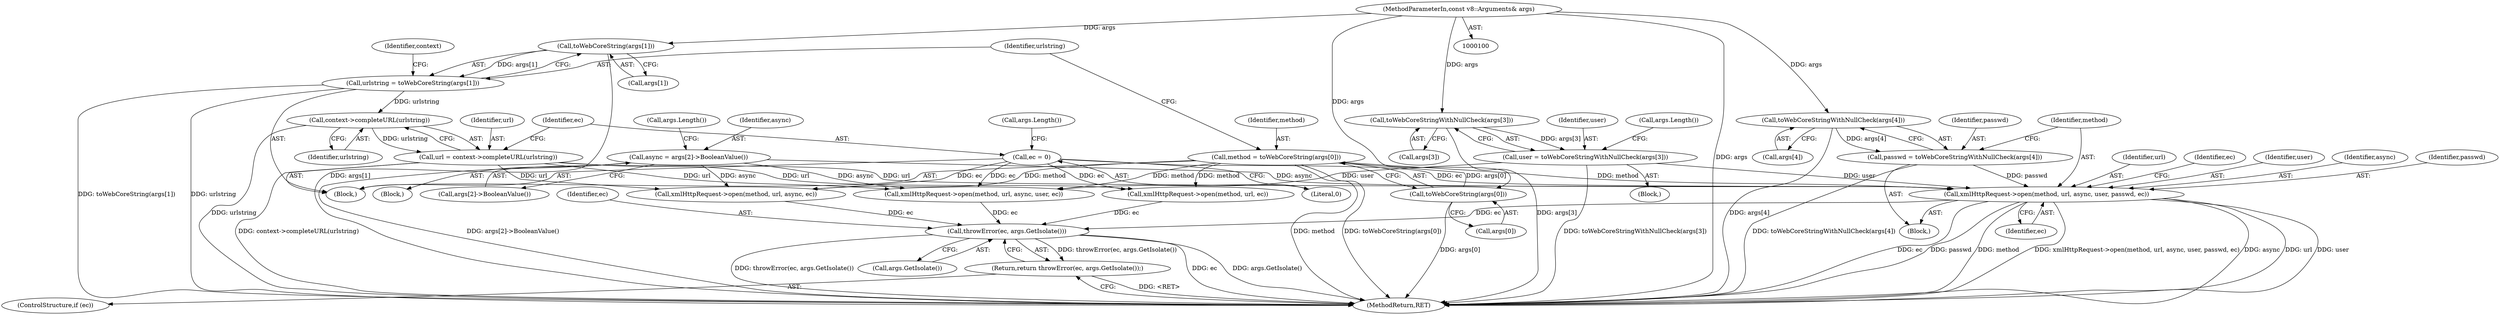 digraph "0_Chrome_e9372a1bfd3588a80fcf49aa07321f0971dd6091_69@API" {
"1000187" [label="(Call,xmlHttpRequest->open(method, url, async, user, passwd, ec))"];
"1000117" [label="(Call,method = toWebCoreString(args[0]))"];
"1000119" [label="(Call,toWebCoreString(args[0]))"];
"1000101" [label="(MethodParameterIn,const v8::Arguments& args)"];
"1000140" [label="(Call,url = context->completeURL(urlstring))"];
"1000142" [label="(Call,context->completeURL(urlstring))"];
"1000124" [label="(Call,urlstring = toWebCoreString(args[1]))"];
"1000126" [label="(Call,toWebCoreString(args[1]))"];
"1000154" [label="(Call,async = args[2]->BooleanValue())"];
"1000166" [label="(Call,user = toWebCoreStringWithNullCheck(args[3]))"];
"1000168" [label="(Call,toWebCoreStringWithNullCheck(args[3]))"];
"1000181" [label="(Call,passwd = toWebCoreStringWithNullCheck(args[4]))"];
"1000183" [label="(Call,toWebCoreStringWithNullCheck(args[4]))"];
"1000145" [label="(Call,ec = 0)"];
"1000215" [label="(Call,throwError(ec, args.GetIsolate()))"];
"1000214" [label="(Return,return throwError(ec, args.GetIsolate());)"];
"1000189" [label="(Identifier,url)"];
"1000184" [label="(Call,args[4])"];
"1000142" [label="(Call,context->completeURL(urlstring))"];
"1000117" [label="(Call,method = toWebCoreString(args[0]))"];
"1000125" [label="(Identifier,urlstring)"];
"1000220" [label="(MethodReturn,RET)"];
"1000102" [label="(Block,)"];
"1000145" [label="(Call,ec = 0)"];
"1000101" [label="(MethodParameterIn,const v8::Arguments& args)"];
"1000179" [label="(Block,)"];
"1000132" [label="(Identifier,context)"];
"1000182" [label="(Identifier,passwd)"];
"1000167" [label="(Identifier,user)"];
"1000120" [label="(Call,args[0])"];
"1000166" [label="(Call,user = toWebCoreStringWithNullCheck(args[3]))"];
"1000127" [label="(Call,args[1])"];
"1000212" [label="(ControlStructure,if (ec))"];
"1000119" [label="(Call,toWebCoreString(args[0]))"];
"1000124" [label="(Call,urlstring = toWebCoreString(args[1]))"];
"1000213" [label="(Identifier,ec)"];
"1000118" [label="(Identifier,method)"];
"1000141" [label="(Identifier,url)"];
"1000193" [label="(Identifier,ec)"];
"1000191" [label="(Identifier,user)"];
"1000190" [label="(Identifier,async)"];
"1000208" [label="(Call,xmlHttpRequest->open(method, url, ec))"];
"1000147" [label="(Literal,0)"];
"1000168" [label="(Call,toWebCoreStringWithNullCheck(args[3]))"];
"1000187" [label="(Call,xmlHttpRequest->open(method, url, async, user, passwd, ec))"];
"1000152" [label="(Block,)"];
"1000156" [label="(Call,args[2]->BooleanValue())"];
"1000150" [label="(Call,args.Length())"];
"1000216" [label="(Identifier,ec)"];
"1000175" [label="(Call,args.Length())"];
"1000192" [label="(Identifier,passwd)"];
"1000183" [label="(Call,toWebCoreStringWithNullCheck(args[4]))"];
"1000195" [label="(Call,xmlHttpRequest->open(method, url, async, user, ec))"];
"1000217" [label="(Call,args.GetIsolate())"];
"1000214" [label="(Return,return throwError(ec, args.GetIsolate());)"];
"1000181" [label="(Call,passwd = toWebCoreStringWithNullCheck(args[4]))"];
"1000155" [label="(Identifier,async)"];
"1000202" [label="(Call,xmlHttpRequest->open(method, url, async, ec))"];
"1000169" [label="(Call,args[3])"];
"1000154" [label="(Call,async = args[2]->BooleanValue())"];
"1000143" [label="(Identifier,urlstring)"];
"1000160" [label="(Call,args.Length())"];
"1000164" [label="(Block,)"];
"1000126" [label="(Call,toWebCoreString(args[1]))"];
"1000146" [label="(Identifier,ec)"];
"1000215" [label="(Call,throwError(ec, args.GetIsolate()))"];
"1000140" [label="(Call,url = context->completeURL(urlstring))"];
"1000188" [label="(Identifier,method)"];
"1000187" -> "1000179"  [label="AST: "];
"1000187" -> "1000193"  [label="CFG: "];
"1000188" -> "1000187"  [label="AST: "];
"1000189" -> "1000187"  [label="AST: "];
"1000190" -> "1000187"  [label="AST: "];
"1000191" -> "1000187"  [label="AST: "];
"1000192" -> "1000187"  [label="AST: "];
"1000193" -> "1000187"  [label="AST: "];
"1000213" -> "1000187"  [label="CFG: "];
"1000187" -> "1000220"  [label="DDG: method"];
"1000187" -> "1000220"  [label="DDG: xmlHttpRequest->open(method, url, async, user, passwd, ec)"];
"1000187" -> "1000220"  [label="DDG: async"];
"1000187" -> "1000220"  [label="DDG: url"];
"1000187" -> "1000220"  [label="DDG: user"];
"1000187" -> "1000220"  [label="DDG: ec"];
"1000187" -> "1000220"  [label="DDG: passwd"];
"1000117" -> "1000187"  [label="DDG: method"];
"1000140" -> "1000187"  [label="DDG: url"];
"1000154" -> "1000187"  [label="DDG: async"];
"1000166" -> "1000187"  [label="DDG: user"];
"1000181" -> "1000187"  [label="DDG: passwd"];
"1000145" -> "1000187"  [label="DDG: ec"];
"1000187" -> "1000215"  [label="DDG: ec"];
"1000117" -> "1000102"  [label="AST: "];
"1000117" -> "1000119"  [label="CFG: "];
"1000118" -> "1000117"  [label="AST: "];
"1000119" -> "1000117"  [label="AST: "];
"1000125" -> "1000117"  [label="CFG: "];
"1000117" -> "1000220"  [label="DDG: method"];
"1000117" -> "1000220"  [label="DDG: toWebCoreString(args[0])"];
"1000119" -> "1000117"  [label="DDG: args[0]"];
"1000117" -> "1000195"  [label="DDG: method"];
"1000117" -> "1000202"  [label="DDG: method"];
"1000117" -> "1000208"  [label="DDG: method"];
"1000119" -> "1000120"  [label="CFG: "];
"1000120" -> "1000119"  [label="AST: "];
"1000119" -> "1000220"  [label="DDG: args[0]"];
"1000101" -> "1000119"  [label="DDG: args"];
"1000101" -> "1000100"  [label="AST: "];
"1000101" -> "1000220"  [label="DDG: args"];
"1000101" -> "1000126"  [label="DDG: args"];
"1000101" -> "1000168"  [label="DDG: args"];
"1000101" -> "1000183"  [label="DDG: args"];
"1000140" -> "1000102"  [label="AST: "];
"1000140" -> "1000142"  [label="CFG: "];
"1000141" -> "1000140"  [label="AST: "];
"1000142" -> "1000140"  [label="AST: "];
"1000146" -> "1000140"  [label="CFG: "];
"1000140" -> "1000220"  [label="DDG: context->completeURL(urlstring)"];
"1000142" -> "1000140"  [label="DDG: urlstring"];
"1000140" -> "1000195"  [label="DDG: url"];
"1000140" -> "1000202"  [label="DDG: url"];
"1000140" -> "1000208"  [label="DDG: url"];
"1000142" -> "1000143"  [label="CFG: "];
"1000143" -> "1000142"  [label="AST: "];
"1000142" -> "1000220"  [label="DDG: urlstring"];
"1000124" -> "1000142"  [label="DDG: urlstring"];
"1000124" -> "1000102"  [label="AST: "];
"1000124" -> "1000126"  [label="CFG: "];
"1000125" -> "1000124"  [label="AST: "];
"1000126" -> "1000124"  [label="AST: "];
"1000132" -> "1000124"  [label="CFG: "];
"1000124" -> "1000220"  [label="DDG: urlstring"];
"1000124" -> "1000220"  [label="DDG: toWebCoreString(args[1])"];
"1000126" -> "1000124"  [label="DDG: args[1]"];
"1000126" -> "1000127"  [label="CFG: "];
"1000127" -> "1000126"  [label="AST: "];
"1000126" -> "1000220"  [label="DDG: args[1]"];
"1000154" -> "1000152"  [label="AST: "];
"1000154" -> "1000156"  [label="CFG: "];
"1000155" -> "1000154"  [label="AST: "];
"1000156" -> "1000154"  [label="AST: "];
"1000160" -> "1000154"  [label="CFG: "];
"1000154" -> "1000220"  [label="DDG: args[2]->BooleanValue()"];
"1000154" -> "1000195"  [label="DDG: async"];
"1000154" -> "1000202"  [label="DDG: async"];
"1000166" -> "1000164"  [label="AST: "];
"1000166" -> "1000168"  [label="CFG: "];
"1000167" -> "1000166"  [label="AST: "];
"1000168" -> "1000166"  [label="AST: "];
"1000175" -> "1000166"  [label="CFG: "];
"1000166" -> "1000220"  [label="DDG: toWebCoreStringWithNullCheck(args[3])"];
"1000168" -> "1000166"  [label="DDG: args[3]"];
"1000166" -> "1000195"  [label="DDG: user"];
"1000168" -> "1000169"  [label="CFG: "];
"1000169" -> "1000168"  [label="AST: "];
"1000168" -> "1000220"  [label="DDG: args[3]"];
"1000181" -> "1000179"  [label="AST: "];
"1000181" -> "1000183"  [label="CFG: "];
"1000182" -> "1000181"  [label="AST: "];
"1000183" -> "1000181"  [label="AST: "];
"1000188" -> "1000181"  [label="CFG: "];
"1000181" -> "1000220"  [label="DDG: toWebCoreStringWithNullCheck(args[4])"];
"1000183" -> "1000181"  [label="DDG: args[4]"];
"1000183" -> "1000184"  [label="CFG: "];
"1000184" -> "1000183"  [label="AST: "];
"1000183" -> "1000220"  [label="DDG: args[4]"];
"1000145" -> "1000102"  [label="AST: "];
"1000145" -> "1000147"  [label="CFG: "];
"1000146" -> "1000145"  [label="AST: "];
"1000147" -> "1000145"  [label="AST: "];
"1000150" -> "1000145"  [label="CFG: "];
"1000145" -> "1000195"  [label="DDG: ec"];
"1000145" -> "1000202"  [label="DDG: ec"];
"1000145" -> "1000208"  [label="DDG: ec"];
"1000215" -> "1000214"  [label="AST: "];
"1000215" -> "1000217"  [label="CFG: "];
"1000216" -> "1000215"  [label="AST: "];
"1000217" -> "1000215"  [label="AST: "];
"1000214" -> "1000215"  [label="CFG: "];
"1000215" -> "1000220"  [label="DDG: ec"];
"1000215" -> "1000220"  [label="DDG: args.GetIsolate()"];
"1000215" -> "1000220"  [label="DDG: throwError(ec, args.GetIsolate())"];
"1000215" -> "1000214"  [label="DDG: throwError(ec, args.GetIsolate())"];
"1000195" -> "1000215"  [label="DDG: ec"];
"1000202" -> "1000215"  [label="DDG: ec"];
"1000208" -> "1000215"  [label="DDG: ec"];
"1000214" -> "1000212"  [label="AST: "];
"1000220" -> "1000214"  [label="CFG: "];
"1000214" -> "1000220"  [label="DDG: <RET>"];
}
